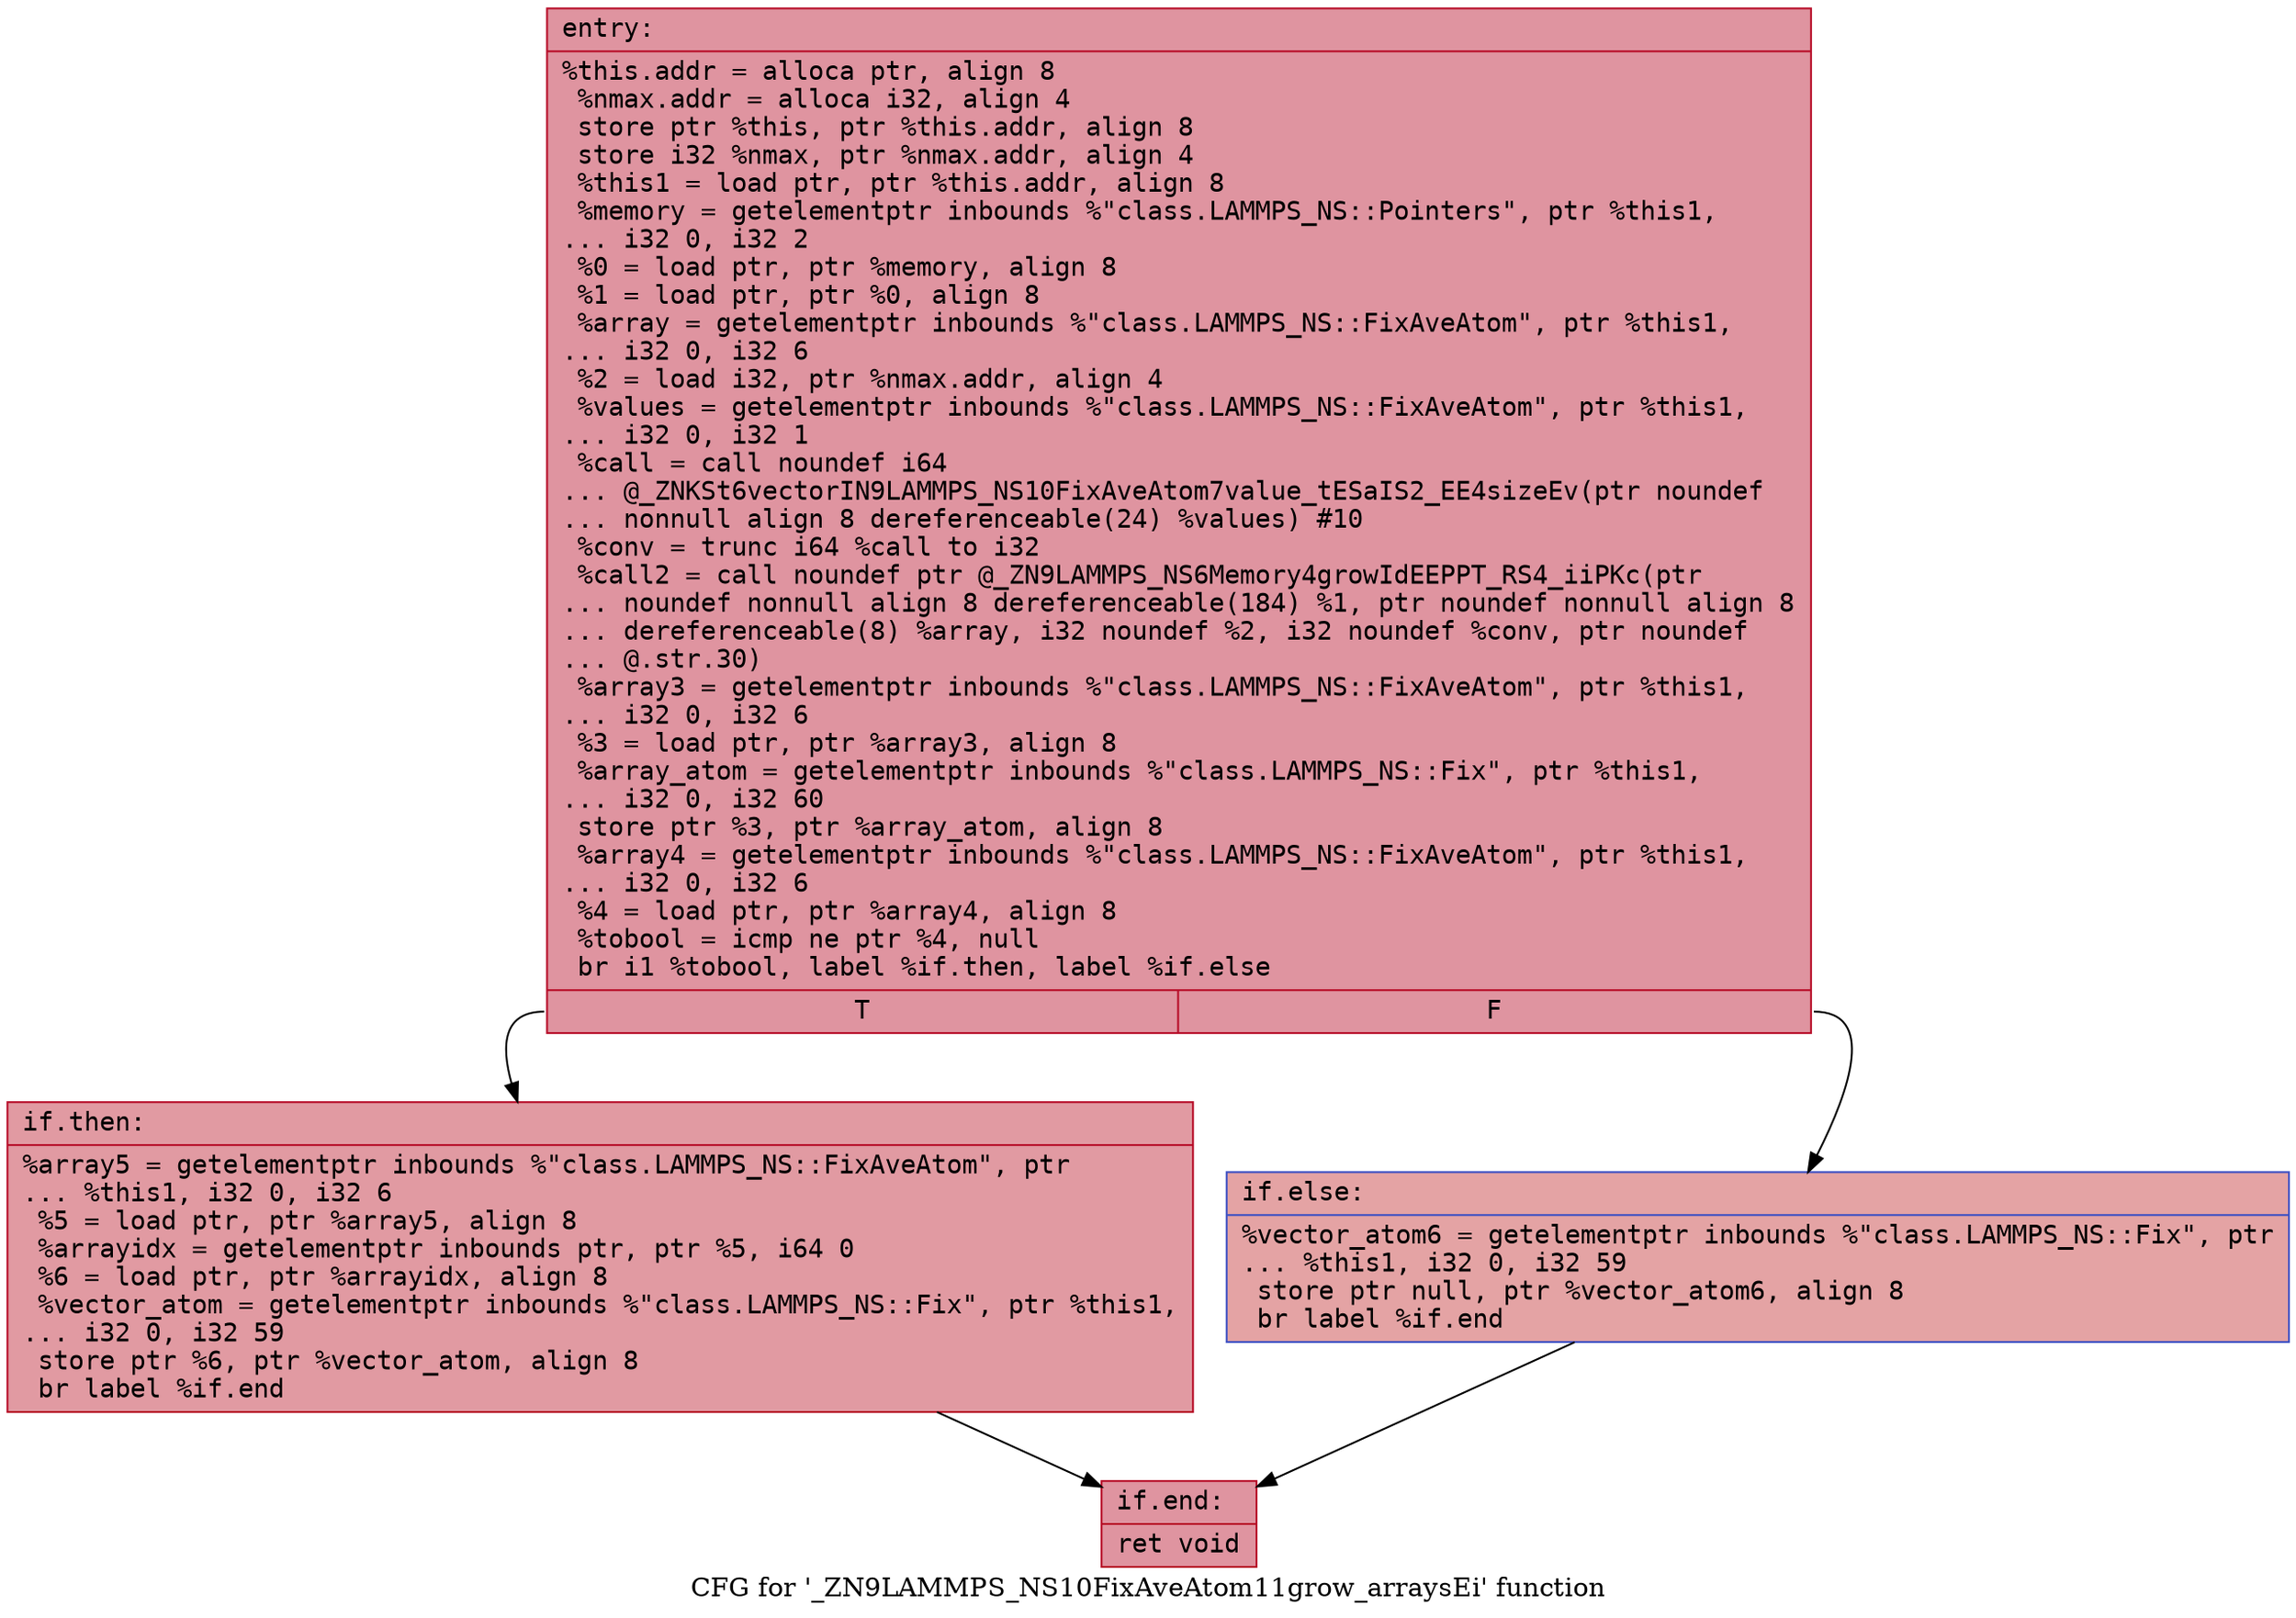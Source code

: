 digraph "CFG for '_ZN9LAMMPS_NS10FixAveAtom11grow_arraysEi' function" {
	label="CFG for '_ZN9LAMMPS_NS10FixAveAtom11grow_arraysEi' function";

	Node0x55d0866bed50 [shape=record,color="#b70d28ff", style=filled, fillcolor="#b70d2870" fontname="Courier",label="{entry:\l|  %this.addr = alloca ptr, align 8\l  %nmax.addr = alloca i32, align 4\l  store ptr %this, ptr %this.addr, align 8\l  store i32 %nmax, ptr %nmax.addr, align 4\l  %this1 = load ptr, ptr %this.addr, align 8\l  %memory = getelementptr inbounds %\"class.LAMMPS_NS::Pointers\", ptr %this1,\l... i32 0, i32 2\l  %0 = load ptr, ptr %memory, align 8\l  %1 = load ptr, ptr %0, align 8\l  %array = getelementptr inbounds %\"class.LAMMPS_NS::FixAveAtom\", ptr %this1,\l... i32 0, i32 6\l  %2 = load i32, ptr %nmax.addr, align 4\l  %values = getelementptr inbounds %\"class.LAMMPS_NS::FixAveAtom\", ptr %this1,\l... i32 0, i32 1\l  %call = call noundef i64\l... @_ZNKSt6vectorIN9LAMMPS_NS10FixAveAtom7value_tESaIS2_EE4sizeEv(ptr noundef\l... nonnull align 8 dereferenceable(24) %values) #10\l  %conv = trunc i64 %call to i32\l  %call2 = call noundef ptr @_ZN9LAMMPS_NS6Memory4growIdEEPPT_RS4_iiPKc(ptr\l... noundef nonnull align 8 dereferenceable(184) %1, ptr noundef nonnull align 8\l... dereferenceable(8) %array, i32 noundef %2, i32 noundef %conv, ptr noundef\l... @.str.30)\l  %array3 = getelementptr inbounds %\"class.LAMMPS_NS::FixAveAtom\", ptr %this1,\l... i32 0, i32 6\l  %3 = load ptr, ptr %array3, align 8\l  %array_atom = getelementptr inbounds %\"class.LAMMPS_NS::Fix\", ptr %this1,\l... i32 0, i32 60\l  store ptr %3, ptr %array_atom, align 8\l  %array4 = getelementptr inbounds %\"class.LAMMPS_NS::FixAveAtom\", ptr %this1,\l... i32 0, i32 6\l  %4 = load ptr, ptr %array4, align 8\l  %tobool = icmp ne ptr %4, null\l  br i1 %tobool, label %if.then, label %if.else\l|{<s0>T|<s1>F}}"];
	Node0x55d0866bed50:s0 -> Node0x55d0866bfe90[tooltip="entry -> if.then\nProbability 62.50%" ];
	Node0x55d0866bed50:s1 -> Node0x55d0866bff00[tooltip="entry -> if.else\nProbability 37.50%" ];
	Node0x55d0866bfe90 [shape=record,color="#b70d28ff", style=filled, fillcolor="#bb1b2c70" fontname="Courier",label="{if.then:\l|  %array5 = getelementptr inbounds %\"class.LAMMPS_NS::FixAveAtom\", ptr\l... %this1, i32 0, i32 6\l  %5 = load ptr, ptr %array5, align 8\l  %arrayidx = getelementptr inbounds ptr, ptr %5, i64 0\l  %6 = load ptr, ptr %arrayidx, align 8\l  %vector_atom = getelementptr inbounds %\"class.LAMMPS_NS::Fix\", ptr %this1,\l... i32 0, i32 59\l  store ptr %6, ptr %vector_atom, align 8\l  br label %if.end\l}"];
	Node0x55d0866bfe90 -> Node0x55d0866c0490[tooltip="if.then -> if.end\nProbability 100.00%" ];
	Node0x55d0866bff00 [shape=record,color="#3d50c3ff", style=filled, fillcolor="#c32e3170" fontname="Courier",label="{if.else:\l|  %vector_atom6 = getelementptr inbounds %\"class.LAMMPS_NS::Fix\", ptr\l... %this1, i32 0, i32 59\l  store ptr null, ptr %vector_atom6, align 8\l  br label %if.end\l}"];
	Node0x55d0866bff00 -> Node0x55d0866c0490[tooltip="if.else -> if.end\nProbability 100.00%" ];
	Node0x55d0866c0490 [shape=record,color="#b70d28ff", style=filled, fillcolor="#b70d2870" fontname="Courier",label="{if.end:\l|  ret void\l}"];
}
